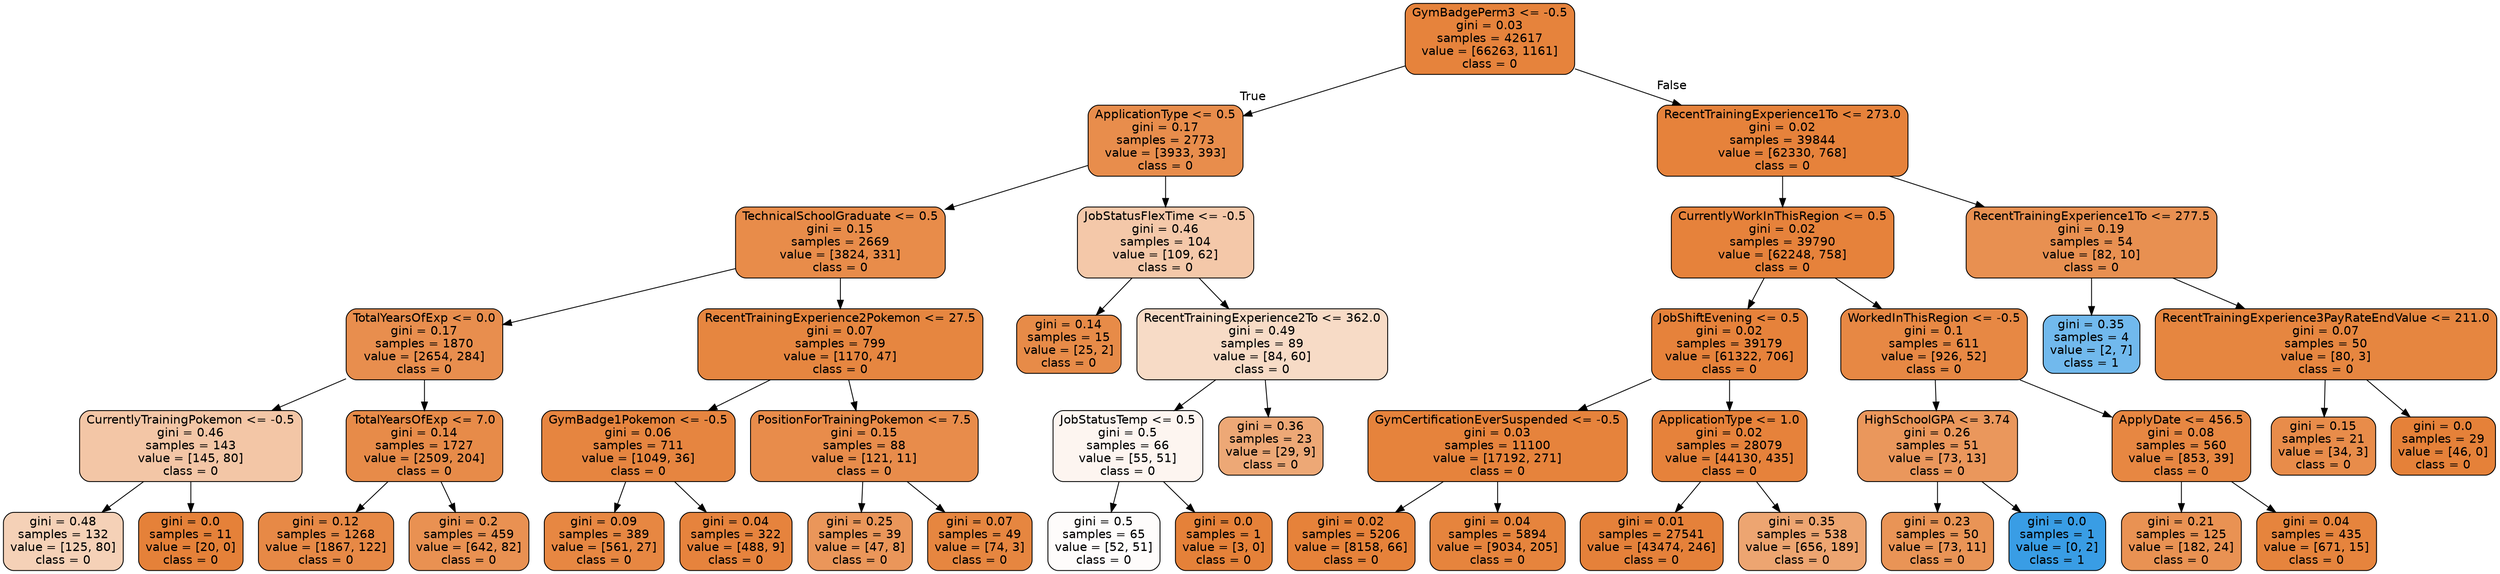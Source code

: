 digraph Tree {
node [shape=box, style="filled, rounded", color="black", fontname=helvetica] ;
edge [fontname=helvetica] ;
0 [label="GymBadgePerm3 <= -0.5\ngini = 0.03\nsamples = 42617\nvalue = [66263, 1161]\nclass = 0", fillcolor="#e58139fb"] ;
1 [label="ApplicationType <= 0.5\ngini = 0.17\nsamples = 2773\nvalue = [3933, 393]\nclass = 0", fillcolor="#e58139e6"] ;
0 -> 1 [labeldistance=2.5, labelangle=45, headlabel="True"] ;
2 [label="TechnicalSchoolGraduate <= 0.5\ngini = 0.15\nsamples = 2669\nvalue = [3824, 331]\nclass = 0", fillcolor="#e58139e9"] ;
1 -> 2 ;
3 [label="TotalYearsOfExp <= 0.0\ngini = 0.17\nsamples = 1870\nvalue = [2654, 284]\nclass = 0", fillcolor="#e58139e4"] ;
2 -> 3 ;
4 [label="CurrentlyTrainingPokemon <= -0.5\ngini = 0.46\nsamples = 143\nvalue = [145, 80]\nclass = 0", fillcolor="#e5813972"] ;
3 -> 4 ;
5 [label="gini = 0.48\nsamples = 132\nvalue = [125, 80]\nclass = 0", fillcolor="#e581395c"] ;
4 -> 5 ;
6 [label="gini = 0.0\nsamples = 11\nvalue = [20, 0]\nclass = 0", fillcolor="#e58139ff"] ;
4 -> 6 ;
7 [label="TotalYearsOfExp <= 7.0\ngini = 0.14\nsamples = 1727\nvalue = [2509, 204]\nclass = 0", fillcolor="#e58139ea"] ;
3 -> 7 ;
8 [label="gini = 0.12\nsamples = 1268\nvalue = [1867, 122]\nclass = 0", fillcolor="#e58139ee"] ;
7 -> 8 ;
9 [label="gini = 0.2\nsamples = 459\nvalue = [642, 82]\nclass = 0", fillcolor="#e58139de"] ;
7 -> 9 ;
10 [label="RecentTrainingExperience2Pokemon <= 27.5\ngini = 0.07\nsamples = 799\nvalue = [1170, 47]\nclass = 0", fillcolor="#e58139f5"] ;
2 -> 10 ;
11 [label="GymBadge1Pokemon <= -0.5\ngini = 0.06\nsamples = 711\nvalue = [1049, 36]\nclass = 0", fillcolor="#e58139f6"] ;
10 -> 11 ;
12 [label="gini = 0.09\nsamples = 389\nvalue = [561, 27]\nclass = 0", fillcolor="#e58139f3"] ;
11 -> 12 ;
13 [label="gini = 0.04\nsamples = 322\nvalue = [488, 9]\nclass = 0", fillcolor="#e58139fa"] ;
11 -> 13 ;
14 [label="PositionForTrainingPokemon <= 7.5\ngini = 0.15\nsamples = 88\nvalue = [121, 11]\nclass = 0", fillcolor="#e58139e8"] ;
10 -> 14 ;
15 [label="gini = 0.25\nsamples = 39\nvalue = [47, 8]\nclass = 0", fillcolor="#e58139d4"] ;
14 -> 15 ;
16 [label="gini = 0.07\nsamples = 49\nvalue = [74, 3]\nclass = 0", fillcolor="#e58139f5"] ;
14 -> 16 ;
17 [label="JobStatusFlexTime <= -0.5\ngini = 0.46\nsamples = 104\nvalue = [109, 62]\nclass = 0", fillcolor="#e581396e"] ;
1 -> 17 ;
18 [label="gini = 0.14\nsamples = 15\nvalue = [25, 2]\nclass = 0", fillcolor="#e58139eb"] ;
17 -> 18 ;
19 [label="RecentTrainingExperience2To <= 362.0\ngini = 0.49\nsamples = 89\nvalue = [84, 60]\nclass = 0", fillcolor="#e5813949"] ;
17 -> 19 ;
20 [label="JobStatusTemp <= 0.5\ngini = 0.5\nsamples = 66\nvalue = [55, 51]\nclass = 0", fillcolor="#e5813913"] ;
19 -> 20 ;
21 [label="gini = 0.5\nsamples = 65\nvalue = [52, 51]\nclass = 0", fillcolor="#e5813905"] ;
20 -> 21 ;
22 [label="gini = 0.0\nsamples = 1\nvalue = [3, 0]\nclass = 0", fillcolor="#e58139ff"] ;
20 -> 22 ;
23 [label="gini = 0.36\nsamples = 23\nvalue = [29, 9]\nclass = 0", fillcolor="#e58139b0"] ;
19 -> 23 ;
24 [label="RecentTrainingExperience1To <= 273.0\ngini = 0.02\nsamples = 39844\nvalue = [62330, 768]\nclass = 0", fillcolor="#e58139fc"] ;
0 -> 24 [labeldistance=2.5, labelangle=-45, headlabel="False"] ;
25 [label="CurrentlyWorkInThisRegion <= 0.5\ngini = 0.02\nsamples = 39790\nvalue = [62248, 758]\nclass = 0", fillcolor="#e58139fc"] ;
24 -> 25 ;
26 [label="JobShiftEvening <= 0.5\ngini = 0.02\nsamples = 39179\nvalue = [61322, 706]\nclass = 0", fillcolor="#e58139fc"] ;
25 -> 26 ;
27 [label="GymCertificationEverSuspended <= -0.5\ngini = 0.03\nsamples = 11100\nvalue = [17192, 271]\nclass = 0", fillcolor="#e58139fb"] ;
26 -> 27 ;
28 [label="gini = 0.02\nsamples = 5206\nvalue = [8158, 66]\nclass = 0", fillcolor="#e58139fd"] ;
27 -> 28 ;
29 [label="gini = 0.04\nsamples = 5894\nvalue = [9034, 205]\nclass = 0", fillcolor="#e58139f9"] ;
27 -> 29 ;
30 [label="ApplicationType <= 1.0\ngini = 0.02\nsamples = 28079\nvalue = [44130, 435]\nclass = 0", fillcolor="#e58139fc"] ;
26 -> 30 ;
31 [label="gini = 0.01\nsamples = 27541\nvalue = [43474, 246]\nclass = 0", fillcolor="#e58139fe"] ;
30 -> 31 ;
32 [label="gini = 0.35\nsamples = 538\nvalue = [656, 189]\nclass = 0", fillcolor="#e58139b6"] ;
30 -> 32 ;
33 [label="WorkedInThisRegion <= -0.5\ngini = 0.1\nsamples = 611\nvalue = [926, 52]\nclass = 0", fillcolor="#e58139f1"] ;
25 -> 33 ;
34 [label="HighSchoolGPA <= 3.74\ngini = 0.26\nsamples = 51\nvalue = [73, 13]\nclass = 0", fillcolor="#e58139d2"] ;
33 -> 34 ;
35 [label="gini = 0.23\nsamples = 50\nvalue = [73, 11]\nclass = 0", fillcolor="#e58139d9"] ;
34 -> 35 ;
36 [label="gini = 0.0\nsamples = 1\nvalue = [0, 2]\nclass = 1", fillcolor="#399de5ff"] ;
34 -> 36 ;
37 [label="ApplyDate <= 456.5\ngini = 0.08\nsamples = 560\nvalue = [853, 39]\nclass = 0", fillcolor="#e58139f3"] ;
33 -> 37 ;
38 [label="gini = 0.21\nsamples = 125\nvalue = [182, 24]\nclass = 0", fillcolor="#e58139dd"] ;
37 -> 38 ;
39 [label="gini = 0.04\nsamples = 435\nvalue = [671, 15]\nclass = 0", fillcolor="#e58139f9"] ;
37 -> 39 ;
40 [label="RecentTrainingExperience1To <= 277.5\ngini = 0.19\nsamples = 54\nvalue = [82, 10]\nclass = 0", fillcolor="#e58139e0"] ;
24 -> 40 ;
41 [label="gini = 0.35\nsamples = 4\nvalue = [2, 7]\nclass = 1", fillcolor="#399de5b6"] ;
40 -> 41 ;
42 [label="RecentTrainingExperience3PayRateEndValue <= 211.0\ngini = 0.07\nsamples = 50\nvalue = [80, 3]\nclass = 0", fillcolor="#e58139f5"] ;
40 -> 42 ;
43 [label="gini = 0.15\nsamples = 21\nvalue = [34, 3]\nclass = 0", fillcolor="#e58139e9"] ;
42 -> 43 ;
44 [label="gini = 0.0\nsamples = 29\nvalue = [46, 0]\nclass = 0", fillcolor="#e58139ff"] ;
42 -> 44 ;
}